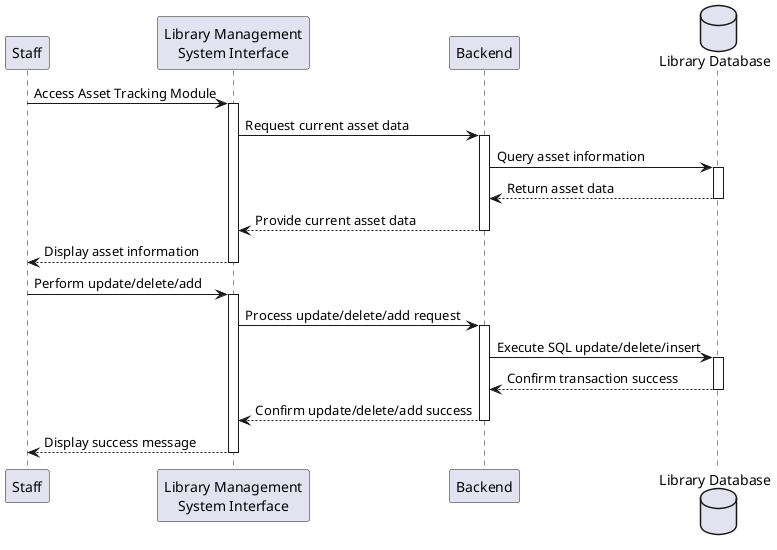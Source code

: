 @startuml
participant Staff
participant "Library Management\nSystem Interface" as Interface
participant Backend
database "Library Database" as DB

Staff -> Interface : Access Asset Tracking Module
activate Interface

Interface -> Backend : Request current asset data
activate Backend

Backend -> DB : Query asset information
activate DB
DB --> Backend : Return asset data
deactivate DB

Backend --> Interface : Provide current asset data
deactivate Backend

Interface --> Staff : Display asset information
deactivate Interface

Staff -> Interface : Perform update/delete/add
activate Interface

Interface -> Backend : Process update/delete/add request
activate Backend

Backend -> DB : Execute SQL update/delete/insert
activate DB
DB --> Backend : Confirm transaction success
deactivate DB

Backend --> Interface : Confirm update/delete/add success
deactivate Backend

Interface --> Staff : Display success message
deactivate Interface

@enduml